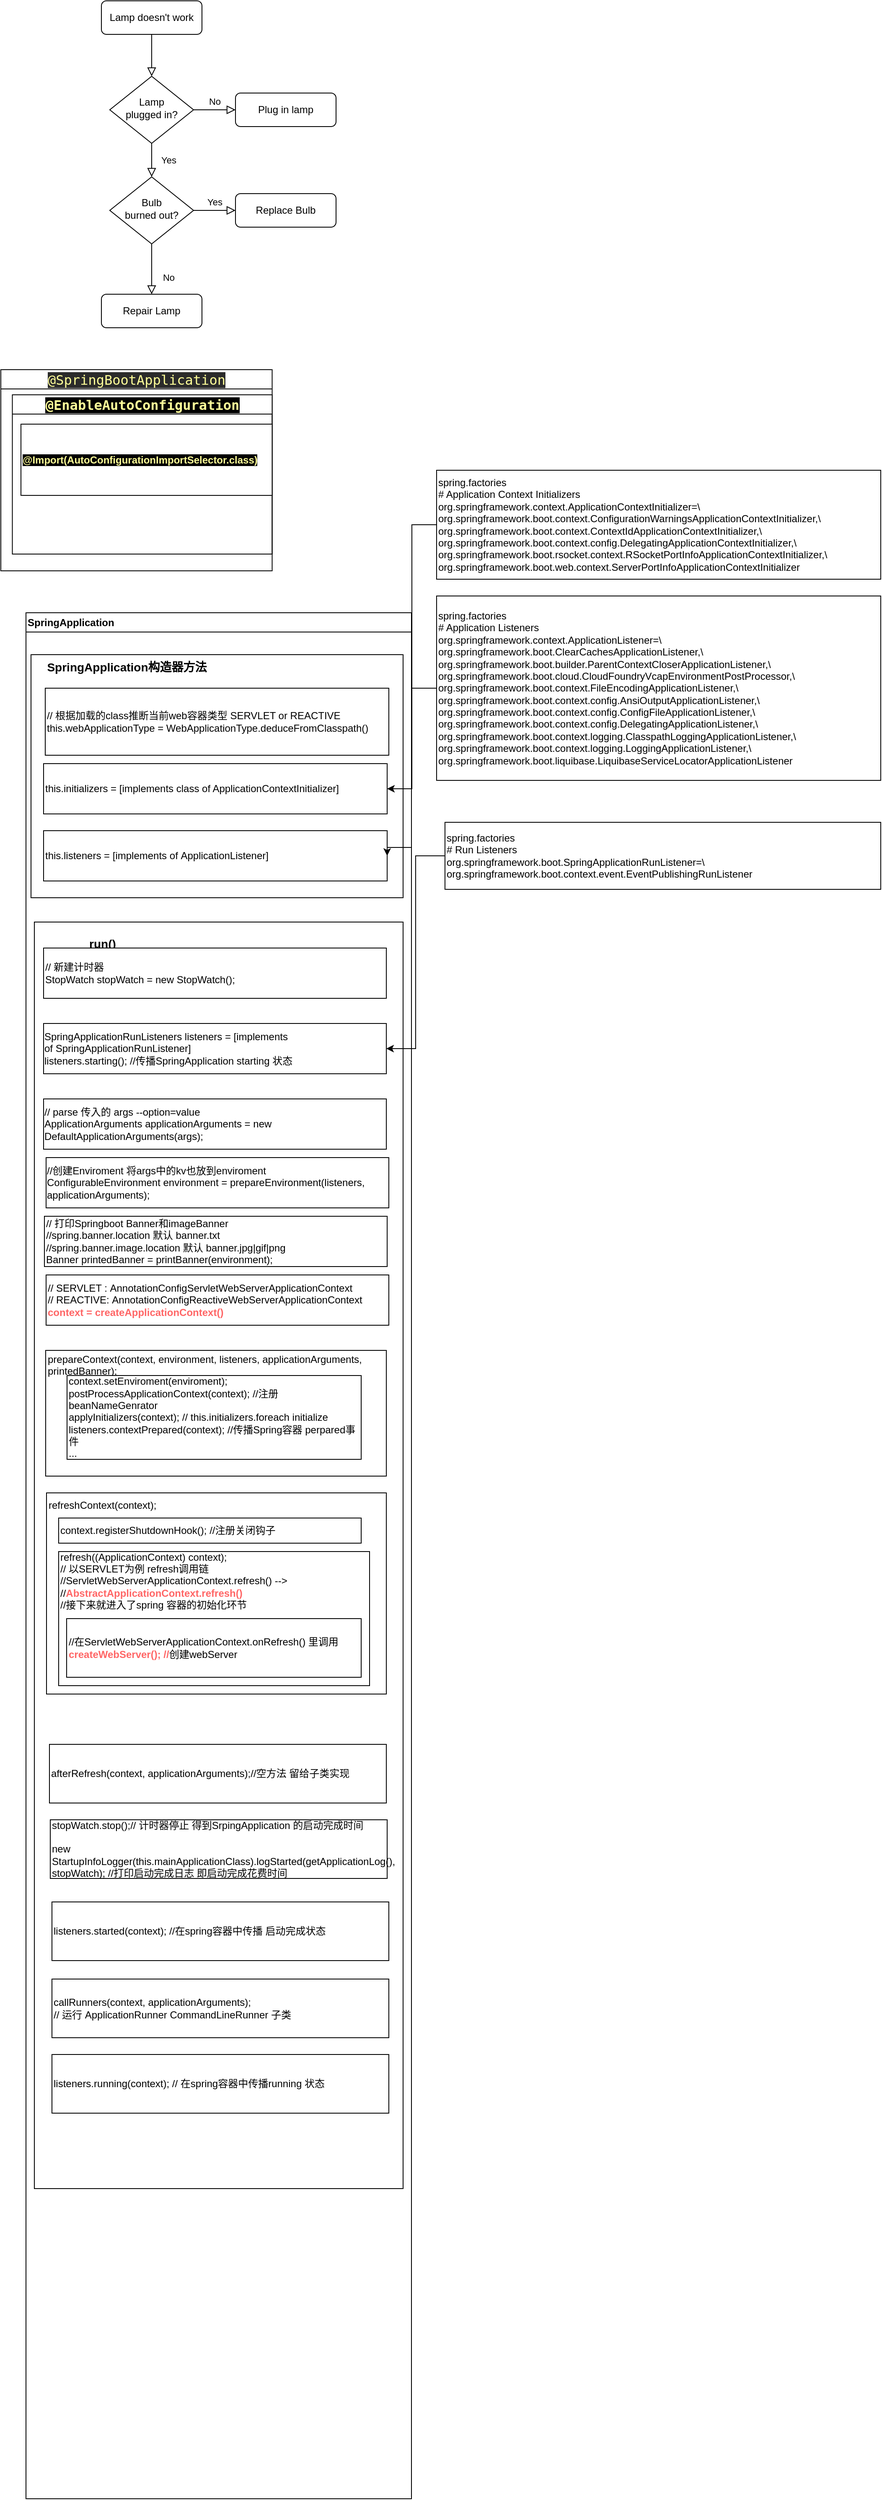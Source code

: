 <mxfile version="21.2.1" type="github">
  <diagram id="C5RBs43oDa-KdzZeNtuy" name="Page-1">
    <mxGraphModel dx="1434" dy="771" grid="1" gridSize="10" guides="1" tooltips="1" connect="1" arrows="1" fold="1" page="1" pageScale="1" pageWidth="827" pageHeight="1169" math="0" shadow="0">
      <root>
        <mxCell id="WIyWlLk6GJQsqaUBKTNV-0" />
        <mxCell id="WIyWlLk6GJQsqaUBKTNV-1" parent="WIyWlLk6GJQsqaUBKTNV-0" />
        <mxCell id="WIyWlLk6GJQsqaUBKTNV-2" value="" style="rounded=0;html=1;jettySize=auto;orthogonalLoop=1;fontSize=11;endArrow=block;endFill=0;endSize=8;strokeWidth=1;shadow=0;labelBackgroundColor=none;edgeStyle=orthogonalEdgeStyle;" parent="WIyWlLk6GJQsqaUBKTNV-1" source="WIyWlLk6GJQsqaUBKTNV-3" target="WIyWlLk6GJQsqaUBKTNV-6" edge="1">
          <mxGeometry relative="1" as="geometry" />
        </mxCell>
        <mxCell id="WIyWlLk6GJQsqaUBKTNV-3" value="Lamp doesn&#39;t work" style="rounded=1;whiteSpace=wrap;html=1;fontSize=12;glass=0;strokeWidth=1;shadow=0;" parent="WIyWlLk6GJQsqaUBKTNV-1" vertex="1">
          <mxGeometry x="160" y="80" width="120" height="40" as="geometry" />
        </mxCell>
        <mxCell id="WIyWlLk6GJQsqaUBKTNV-4" value="Yes" style="rounded=0;html=1;jettySize=auto;orthogonalLoop=1;fontSize=11;endArrow=block;endFill=0;endSize=8;strokeWidth=1;shadow=0;labelBackgroundColor=none;edgeStyle=orthogonalEdgeStyle;" parent="WIyWlLk6GJQsqaUBKTNV-1" source="WIyWlLk6GJQsqaUBKTNV-6" target="WIyWlLk6GJQsqaUBKTNV-10" edge="1">
          <mxGeometry y="20" relative="1" as="geometry">
            <mxPoint as="offset" />
          </mxGeometry>
        </mxCell>
        <mxCell id="WIyWlLk6GJQsqaUBKTNV-5" value="No" style="edgeStyle=orthogonalEdgeStyle;rounded=0;html=1;jettySize=auto;orthogonalLoop=1;fontSize=11;endArrow=block;endFill=0;endSize=8;strokeWidth=1;shadow=0;labelBackgroundColor=none;" parent="WIyWlLk6GJQsqaUBKTNV-1" source="WIyWlLk6GJQsqaUBKTNV-6" target="WIyWlLk6GJQsqaUBKTNV-7" edge="1">
          <mxGeometry y="10" relative="1" as="geometry">
            <mxPoint as="offset" />
          </mxGeometry>
        </mxCell>
        <mxCell id="WIyWlLk6GJQsqaUBKTNV-6" value="Lamp&lt;br&gt;plugged in?" style="rhombus;whiteSpace=wrap;html=1;shadow=0;fontFamily=Helvetica;fontSize=12;align=center;strokeWidth=1;spacing=6;spacingTop=-4;" parent="WIyWlLk6GJQsqaUBKTNV-1" vertex="1">
          <mxGeometry x="170" y="170" width="100" height="80" as="geometry" />
        </mxCell>
        <mxCell id="WIyWlLk6GJQsqaUBKTNV-7" value="Plug in lamp" style="rounded=1;whiteSpace=wrap;html=1;fontSize=12;glass=0;strokeWidth=1;shadow=0;" parent="WIyWlLk6GJQsqaUBKTNV-1" vertex="1">
          <mxGeometry x="320" y="190" width="120" height="40" as="geometry" />
        </mxCell>
        <mxCell id="WIyWlLk6GJQsqaUBKTNV-8" value="No" style="rounded=0;html=1;jettySize=auto;orthogonalLoop=1;fontSize=11;endArrow=block;endFill=0;endSize=8;strokeWidth=1;shadow=0;labelBackgroundColor=none;edgeStyle=orthogonalEdgeStyle;" parent="WIyWlLk6GJQsqaUBKTNV-1" source="WIyWlLk6GJQsqaUBKTNV-10" target="WIyWlLk6GJQsqaUBKTNV-11" edge="1">
          <mxGeometry x="0.333" y="20" relative="1" as="geometry">
            <mxPoint as="offset" />
          </mxGeometry>
        </mxCell>
        <mxCell id="WIyWlLk6GJQsqaUBKTNV-9" value="Yes" style="edgeStyle=orthogonalEdgeStyle;rounded=0;html=1;jettySize=auto;orthogonalLoop=1;fontSize=11;endArrow=block;endFill=0;endSize=8;strokeWidth=1;shadow=0;labelBackgroundColor=none;" parent="WIyWlLk6GJQsqaUBKTNV-1" source="WIyWlLk6GJQsqaUBKTNV-10" target="WIyWlLk6GJQsqaUBKTNV-12" edge="1">
          <mxGeometry y="10" relative="1" as="geometry">
            <mxPoint as="offset" />
          </mxGeometry>
        </mxCell>
        <mxCell id="WIyWlLk6GJQsqaUBKTNV-10" value="Bulb&lt;br&gt;burned out?" style="rhombus;whiteSpace=wrap;html=1;shadow=0;fontFamily=Helvetica;fontSize=12;align=center;strokeWidth=1;spacing=6;spacingTop=-4;" parent="WIyWlLk6GJQsqaUBKTNV-1" vertex="1">
          <mxGeometry x="170" y="290" width="100" height="80" as="geometry" />
        </mxCell>
        <mxCell id="WIyWlLk6GJQsqaUBKTNV-11" value="Repair Lamp" style="rounded=1;whiteSpace=wrap;html=1;fontSize=12;glass=0;strokeWidth=1;shadow=0;" parent="WIyWlLk6GJQsqaUBKTNV-1" vertex="1">
          <mxGeometry x="160" y="430" width="120" height="40" as="geometry" />
        </mxCell>
        <mxCell id="WIyWlLk6GJQsqaUBKTNV-12" value="Replace Bulb" style="rounded=1;whiteSpace=wrap;html=1;fontSize=12;glass=0;strokeWidth=1;shadow=0;" parent="WIyWlLk6GJQsqaUBKTNV-1" vertex="1">
          <mxGeometry x="320" y="310" width="120" height="40" as="geometry" />
        </mxCell>
        <mxCell id="ttMFiYH-_PNSuwCw0Hvd-2" value="&lt;pre style=&quot;border-color: var(--border-color); font-weight: 400; text-align: left; background-color: rgb(43, 43, 43); font-family: &amp;quot;M+ 1mn&amp;quot;, monospace; font-size: 12pt;&quot;&gt;&lt;font style=&quot;border-color: var(--border-color);&quot; color=&quot;#ffff99&quot;&gt;@SpringBootApplication&lt;/font&gt;&lt;/pre&gt;" style="swimlane;whiteSpace=wrap;html=1;" parent="WIyWlLk6GJQsqaUBKTNV-1" vertex="1">
          <mxGeometry x="40" y="520" width="323.75" height="240" as="geometry" />
        </mxCell>
        <mxCell id="ttMFiYH-_PNSuwCw0Hvd-4" value="&lt;pre style=&quot;font-family: &amp;quot;M+ 1mn&amp;quot;, monospace; font-size: 12pt;&quot;&gt;&lt;span style=&quot;background-color: rgb(0, 0, 0);&quot;&gt;&lt;font color=&quot;#ffff99&quot;&gt;@EnableAutoConfiguration&lt;/font&gt;&lt;/span&gt;&lt;/pre&gt;" style="swimlane;whiteSpace=wrap;html=1;" parent="ttMFiYH-_PNSuwCw0Hvd-2" vertex="1">
          <mxGeometry x="13.75" y="30" width="310" height="190" as="geometry" />
        </mxCell>
        <mxCell id="ttMFiYH-_PNSuwCw0Hvd-6" value="&lt;b&gt;&lt;font style=&quot;background-color: rgb(0, 0, 0);&quot; color=&quot;#ffff99&quot;&gt;@Import(AutoConfigurationImportSelector.class)&lt;/font&gt;&lt;/b&gt;" style="whiteSpace=wrap;html=1;align=left;" parent="ttMFiYH-_PNSuwCw0Hvd-4" vertex="1">
          <mxGeometry x="10.25" y="35" width="299.75" height="85" as="geometry" />
        </mxCell>
        <mxCell id="s4y_qQUdnjhd9skRipB7-0" value="SpringApplication" style="swimlane;whiteSpace=wrap;html=1;align=left;" parent="WIyWlLk6GJQsqaUBKTNV-1" vertex="1">
          <mxGeometry x="70" y="810" width="460" height="2250" as="geometry" />
        </mxCell>
        <mxCell id="s4y_qQUdnjhd9skRipB7-11" value="" style="rounded=0;whiteSpace=wrap;html=1;" parent="s4y_qQUdnjhd9skRipB7-0" vertex="1">
          <mxGeometry x="6" y="50" width="444" height="290" as="geometry" />
        </mxCell>
        <mxCell id="s4y_qQUdnjhd9skRipB7-1" value="// 根据加载的class推断当前web容器类型 SERVLET or REACTIVE&lt;br&gt;this.webApplicationType =&amp;nbsp;WebApplicationType.deduceFromClasspath()" style="whiteSpace=wrap;html=1;align=left;" parent="s4y_qQUdnjhd9skRipB7-0" vertex="1">
          <mxGeometry x="23" y="90" width="410" height="80" as="geometry" />
        </mxCell>
        <mxCell id="s4y_qQUdnjhd9skRipB7-6" value="this.listeners = [implements of&amp;nbsp;ApplicationListener]" style="whiteSpace=wrap;html=1;align=left;" parent="s4y_qQUdnjhd9skRipB7-0" vertex="1">
          <mxGeometry x="21" y="260" width="410" height="60" as="geometry" />
        </mxCell>
        <mxCell id="s4y_qQUdnjhd9skRipB7-2" value="this.initializers = [implements class of ApplicationContextInitializer]" style="whiteSpace=wrap;html=1;align=left;" parent="s4y_qQUdnjhd9skRipB7-0" vertex="1">
          <mxGeometry x="21" y="180" width="410" height="60" as="geometry" />
        </mxCell>
        <mxCell id="s4y_qQUdnjhd9skRipB7-12" value="&lt;span style=&quot;font-size: 14px;&quot;&gt;&lt;b&gt;SpringApplication构造器方法&lt;/b&gt;&lt;/span&gt;" style="text;html=1;strokeColor=none;fillColor=none;align=center;verticalAlign=middle;whiteSpace=wrap;rounded=0;" parent="s4y_qQUdnjhd9skRipB7-0" vertex="1">
          <mxGeometry x="21" y="50" width="199" height="30" as="geometry" />
        </mxCell>
        <mxCell id="s4y_qQUdnjhd9skRipB7-13" value="" style="rounded=0;whiteSpace=wrap;html=1;" parent="s4y_qQUdnjhd9skRipB7-0" vertex="1">
          <mxGeometry x="10" y="369" width="440" height="1511" as="geometry" />
        </mxCell>
        <mxCell id="s4y_qQUdnjhd9skRipB7-14" value="run()" style="text;html=1;strokeColor=none;fillColor=none;align=center;verticalAlign=middle;whiteSpace=wrap;rounded=0;fontStyle=1;fontSize=14;" parent="s4y_qQUdnjhd9skRipB7-0" vertex="1">
          <mxGeometry x="22" y="380" width="139" height="30" as="geometry" />
        </mxCell>
        <mxCell id="s4y_qQUdnjhd9skRipB7-15" value="// 新建计时器&lt;br&gt;StopWatch stopWatch = new StopWatch();" style="rounded=0;whiteSpace=wrap;html=1;align=left;" parent="s4y_qQUdnjhd9skRipB7-0" vertex="1">
          <mxGeometry x="21" y="400" width="409" height="60" as="geometry" />
        </mxCell>
        <mxCell id="s4y_qQUdnjhd9skRipB7-16" value="&lt;div style=&quot;text-align: left;&quot;&gt;&lt;span style=&quot;background-color: initial;&quot;&gt;SpringApplicationRunListeners listeners = [implements of&amp;nbsp;SpringApplicationRunListener]&lt;/span&gt;&lt;/div&gt;&lt;div style=&quot;text-align: left;&quot;&gt;&lt;span style=&quot;background-color: initial;&quot;&gt;listeners.starting(); //传播SpringApplication starting 状态&amp;nbsp;&lt;/span&gt;&lt;/div&gt;" style="rounded=0;whiteSpace=wrap;html=1;" parent="s4y_qQUdnjhd9skRipB7-0" vertex="1">
          <mxGeometry x="21" y="490" width="409" height="60" as="geometry" />
        </mxCell>
        <mxCell id="s4y_qQUdnjhd9skRipB7-22" value="&lt;div style=&quot;text-align: left;&quot;&gt;// parse 传入的 args --option=value&lt;/div&gt;&lt;div style=&quot;text-align: left;&quot;&gt;ApplicationArguments applicationArguments = new DefaultApplicationArguments(args);&amp;nbsp;&lt;br&gt;&lt;/div&gt;" style="rounded=0;whiteSpace=wrap;html=1;" parent="s4y_qQUdnjhd9skRipB7-0" vertex="1">
          <mxGeometry x="21" y="580" width="409" height="60" as="geometry" />
        </mxCell>
        <mxCell id="s4y_qQUdnjhd9skRipB7-23" value="&lt;div style=&quot;text-align: left;&quot;&gt;//创建Enviroment 将args中的kv也放到enviroment&lt;/div&gt;&lt;div style=&quot;text-align: left;&quot;&gt;ConfigurableEnvironment environment = prepareEnvironment(listeners, applicationArguments);&lt;br&gt;&lt;/div&gt;" style="rounded=0;whiteSpace=wrap;html=1;" parent="s4y_qQUdnjhd9skRipB7-0" vertex="1">
          <mxGeometry x="24" y="650" width="409" height="60" as="geometry" />
        </mxCell>
        <mxCell id="s4y_qQUdnjhd9skRipB7-24" value="&lt;div style=&quot;&quot;&gt;// 打印Springboot Banner和imageBanner&lt;/div&gt;&lt;div style=&quot;&quot;&gt;//spring.banner.location 默认 banner.txt&lt;/div&gt;&lt;div style=&quot;&quot;&gt;//spring.banner.image.location 默认 banner.jpg|gif|png&lt;/div&gt;&lt;div style=&quot;&quot;&gt;Banner printedBanner = printBanner(environment);&lt;br&gt;&lt;/div&gt;" style="rounded=0;whiteSpace=wrap;html=1;align=left;" parent="s4y_qQUdnjhd9skRipB7-0" vertex="1">
          <mxGeometry x="22" y="720" width="409" height="60" as="geometry" />
        </mxCell>
        <mxCell id="s4y_qQUdnjhd9skRipB7-25" value="&lt;div style=&quot;&quot;&gt;// SERVLET :&amp;nbsp;AnnotationConfigServletWebServerApplicationContext&lt;/div&gt;&lt;div style=&quot;&quot;&gt;// REACTIVE:&amp;nbsp;AnnotationConfigReactiveWebServerApplicationContext&lt;/div&gt;&lt;div style=&quot;&quot;&gt;&lt;font color=&quot;#ff6666&quot;&gt;&lt;b&gt;context = createApplicationContext()&lt;/b&gt;&lt;/font&gt;&lt;br&gt;&lt;/div&gt;" style="rounded=0;whiteSpace=wrap;html=1;align=left;" parent="s4y_qQUdnjhd9skRipB7-0" vertex="1">
          <mxGeometry x="24" y="790" width="409" height="60" as="geometry" />
        </mxCell>
        <mxCell id="s4y_qQUdnjhd9skRipB7-26" value="&lt;div style=&quot;&quot;&gt;&lt;br&gt;&lt;/div&gt;" style="rounded=0;whiteSpace=wrap;html=1;align=left;" parent="s4y_qQUdnjhd9skRipB7-0" vertex="1">
          <mxGeometry x="23.5" y="880" width="406.5" height="150" as="geometry" />
        </mxCell>
        <mxCell id="s4y_qQUdnjhd9skRipB7-27" value="&lt;div style=&quot;border-color: var(--border-color);&quot;&gt;prepareContext(context, environment, listeners, applicationArguments, printedBanner);&lt;br style=&quot;border-color: var(--border-color);&quot;&gt;&lt;/div&gt;&lt;div style=&quot;border-color: var(--border-color);&quot;&gt;&lt;br style=&quot;border-color: var(--border-color);&quot;&gt;&lt;/div&gt;" style="text;html=1;strokeColor=none;fillColor=none;align=left;verticalAlign=middle;whiteSpace=wrap;rounded=0;" parent="s4y_qQUdnjhd9skRipB7-0" vertex="1">
          <mxGeometry x="24" y="880" width="400" height="50" as="geometry" />
        </mxCell>
        <mxCell id="s4y_qQUdnjhd9skRipB7-28" value="context.setEnviroment(enviroment);&lt;br&gt;postProcessApplicationContext(context); //注册beanNameGenrator&lt;br&gt;&lt;span style=&quot;background-color: initial;&quot;&gt;  &lt;/span&gt;&lt;span style=&quot;background-color: initial;&quot;&gt;applyInitializers(context); // this.initializers.foreach initialize&lt;br&gt;&lt;/span&gt;listeners.contextPrepared(context); //传播Spring容器 perpared事件&lt;br&gt;...&lt;br&gt;" style="rounded=0;whiteSpace=wrap;html=1;align=left;" parent="s4y_qQUdnjhd9skRipB7-0" vertex="1">
          <mxGeometry x="49" y="910" width="351" height="100" as="geometry" />
        </mxCell>
        <mxCell id="s4y_qQUdnjhd9skRipB7-29" value="&lt;div style=&quot;&quot;&gt;&lt;br&gt;&lt;/div&gt;" style="rounded=0;whiteSpace=wrap;html=1;align=left;" parent="s4y_qQUdnjhd9skRipB7-0" vertex="1">
          <mxGeometry x="24.5" y="1050" width="405.5" height="240" as="geometry" />
        </mxCell>
        <mxCell id="s4y_qQUdnjhd9skRipB7-30" value="refreshContext(context);" style="text;html=1;strokeColor=none;fillColor=none;align=left;verticalAlign=middle;whiteSpace=wrap;rounded=0;" parent="s4y_qQUdnjhd9skRipB7-0" vertex="1">
          <mxGeometry x="24.5" y="1050" width="282" height="30" as="geometry" />
        </mxCell>
        <mxCell id="s4y_qQUdnjhd9skRipB7-31" value="context.registerShutdownHook(); //注册关闭钩子" style="rounded=0;whiteSpace=wrap;html=1;align=left;" parent="s4y_qQUdnjhd9skRipB7-0" vertex="1">
          <mxGeometry x="39" y="1080" width="361" height="30" as="geometry" />
        </mxCell>
        <mxCell id="s4y_qQUdnjhd9skRipB7-32" value="&lt;div style=&quot;&quot;&gt;afterRefresh(context, applicationArguments);//空方法 留给子类实现&lt;br&gt;&lt;/div&gt;" style="rounded=0;whiteSpace=wrap;html=1;align=left;" parent="s4y_qQUdnjhd9skRipB7-0" vertex="1">
          <mxGeometry x="28" y="1350" width="402" height="70" as="geometry" />
        </mxCell>
        <mxCell id="s4y_qQUdnjhd9skRipB7-33" value="&lt;div style=&quot;&quot;&gt;stopWatch.stop();// 计时器停止 得到SrpingApplication 的启动完成时间&lt;br&gt;&lt;/div&gt;&lt;div style=&quot;&quot;&gt;&lt;br&gt;&lt;/div&gt;&lt;div style=&quot;&quot;&gt;new StartupInfoLogger(this.mainApplicationClass).logStarted(getApplicationLog(), stopWatch); //打印启动完成日志 即启动完成花费时间&lt;/div&gt;" style="rounded=0;whiteSpace=wrap;html=1;align=left;" parent="s4y_qQUdnjhd9skRipB7-0" vertex="1">
          <mxGeometry x="29" y="1440" width="402" height="70" as="geometry" />
        </mxCell>
        <mxCell id="s4y_qQUdnjhd9skRipB7-56" value="&lt;div style=&quot;&quot;&gt;listeners.started(context); //在spring容器中传播 启动完成状态&lt;br&gt;&lt;/div&gt;" style="rounded=0;whiteSpace=wrap;html=1;align=left;" parent="s4y_qQUdnjhd9skRipB7-0" vertex="1">
          <mxGeometry x="31" y="1538" width="402" height="70" as="geometry" />
        </mxCell>
        <mxCell id="s4y_qQUdnjhd9skRipB7-57" value="&lt;div style=&quot;&quot;&gt;callRunners(context, applicationArguments);&lt;br&gt;&lt;/div&gt;&lt;div style=&quot;&quot;&gt;// 运行&amp;nbsp;ApplicationRunner&amp;nbsp;CommandLineRunner 子类&lt;/div&gt;" style="rounded=0;whiteSpace=wrap;html=1;align=left;" parent="s4y_qQUdnjhd9skRipB7-0" vertex="1">
          <mxGeometry x="31" y="1630" width="402" height="70" as="geometry" />
        </mxCell>
        <mxCell id="s4y_qQUdnjhd9skRipB7-58" value="&lt;div style=&quot;&quot;&gt;listeners.running(context); // 在spring容器中传播running 状态&lt;br&gt;&lt;/div&gt;" style="rounded=0;whiteSpace=wrap;html=1;align=left;" parent="s4y_qQUdnjhd9skRipB7-0" vertex="1">
          <mxGeometry x="31" y="1720" width="402" height="70" as="geometry" />
        </mxCell>
        <mxCell id="YePzhmGo8jFMmE2zx9Ct-0" value="" style="rounded=0;whiteSpace=wrap;html=1;align=left;" vertex="1" parent="s4y_qQUdnjhd9skRipB7-0">
          <mxGeometry x="39" y="1120" width="371" height="160" as="geometry" />
        </mxCell>
        <mxCell id="YePzhmGo8jFMmE2zx9Ct-1" value="//在ServletWebServerApplicationContext.onRefresh() 里调用&lt;br&gt;&lt;b&gt;&lt;font color=&quot;#ff6666&quot;&gt;createWebServer(); //&lt;/font&gt;&lt;/b&gt;创建webServer" style="rounded=0;whiteSpace=wrap;html=1;align=left;" vertex="1" parent="s4y_qQUdnjhd9skRipB7-0">
          <mxGeometry x="48.5" y="1200" width="351.5" height="70" as="geometry" />
        </mxCell>
        <mxCell id="YePzhmGo8jFMmE2zx9Ct-2" value="refresh((ApplicationContext) context);&lt;br style=&quot;border-color: var(--border-color);&quot;&gt;&lt;span style=&quot;&quot;&gt;// 以SERVLET为例 refresh调用链&lt;/span&gt;&lt;br style=&quot;border-color: var(--border-color);&quot;&gt;&lt;span style=&quot;&quot;&gt;//ServletWebServerApplicationContext.refresh() --&amp;gt;&lt;/span&gt;&lt;br style=&quot;border-color: var(--border-color);&quot;&gt;&lt;span style=&quot;&quot;&gt;//&lt;/span&gt;&lt;b style=&quot;border-color: var(--border-color);&quot;&gt;&lt;font style=&quot;border-color: var(--border-color);&quot; color=&quot;#ff6666&quot;&gt;AbstractApplicationContext.refresh()&lt;/font&gt;&lt;/b&gt;&lt;br style=&quot;border-color: var(--border-color);&quot;&gt;&lt;span style=&quot;&quot;&gt;//接下来就进入了spring 容器的初始化环节&lt;/span&gt;" style="text;html=1;strokeColor=none;fillColor=none;align=left;verticalAlign=middle;whiteSpace=wrap;rounded=0;" vertex="1" parent="s4y_qQUdnjhd9skRipB7-0">
          <mxGeometry x="39" y="1140" width="318" height="30" as="geometry" />
        </mxCell>
        <mxCell id="s4y_qQUdnjhd9skRipB7-5" style="edgeStyle=orthogonalEdgeStyle;rounded=0;orthogonalLoop=1;jettySize=auto;html=1;exitX=0;exitY=0.5;exitDx=0;exitDy=0;entryX=1;entryY=0.5;entryDx=0;entryDy=0;" parent="WIyWlLk6GJQsqaUBKTNV-1" source="s4y_qQUdnjhd9skRipB7-4" target="s4y_qQUdnjhd9skRipB7-2" edge="1">
          <mxGeometry relative="1" as="geometry" />
        </mxCell>
        <mxCell id="s4y_qQUdnjhd9skRipB7-4" value="&lt;div style=&quot;border-color: var(--border-color);&quot;&gt;spring.factories&lt;/div&gt;&lt;div style=&quot;border-color: var(--border-color);&quot;&gt;# Application Context Initializers&lt;/div&gt;&lt;div style=&quot;border-color: var(--border-color);&quot;&gt;org.springframework.context.ApplicationContextInitializer=\&lt;/div&gt;&lt;div style=&quot;border-color: var(--border-color);&quot;&gt;org.springframework.boot.context.ConfigurationWarningsApplicationContextInitializer,\&lt;/div&gt;&lt;div style=&quot;border-color: var(--border-color);&quot;&gt;org.springframework.boot.context.ContextIdApplicationContextInitializer,\&lt;/div&gt;&lt;div style=&quot;border-color: var(--border-color);&quot;&gt;org.springframework.boot.context.config.DelegatingApplicationContextInitializer,\&lt;/div&gt;&lt;div style=&quot;border-color: var(--border-color);&quot;&gt;org.springframework.boot.rsocket.context.RSocketPortInfoApplicationContextInitializer,\&lt;/div&gt;&lt;div style=&quot;border-color: var(--border-color);&quot;&gt;org.springframework.boot.web.context.ServerPortInfoApplicationContextInitializer&lt;/div&gt;" style="rounded=0;whiteSpace=wrap;html=1;align=left;" parent="WIyWlLk6GJQsqaUBKTNV-1" vertex="1">
          <mxGeometry x="560" y="640" width="530" height="130" as="geometry" />
        </mxCell>
        <mxCell id="s4y_qQUdnjhd9skRipB7-10" style="edgeStyle=orthogonalEdgeStyle;rounded=0;orthogonalLoop=1;jettySize=auto;html=1;exitX=0;exitY=0.5;exitDx=0;exitDy=0;entryX=1;entryY=0.5;entryDx=0;entryDy=0;" parent="WIyWlLk6GJQsqaUBKTNV-1" source="s4y_qQUdnjhd9skRipB7-7" target="s4y_qQUdnjhd9skRipB7-6" edge="1">
          <mxGeometry relative="1" as="geometry">
            <Array as="points">
              <mxPoint x="530" y="900" />
              <mxPoint x="530" y="1090" />
            </Array>
          </mxGeometry>
        </mxCell>
        <mxCell id="s4y_qQUdnjhd9skRipB7-7" value="&lt;div style=&quot;border-color: var(--border-color);&quot;&gt;spring.factories&lt;/div&gt;&lt;div style=&quot;border-color: var(--border-color);&quot;&gt;&lt;div style=&quot;border-color: var(--border-color);&quot;&gt;# Application Listeners&lt;/div&gt;&lt;div style=&quot;border-color: var(--border-color);&quot;&gt;org.springframework.context.ApplicationListener=\&lt;/div&gt;&lt;div style=&quot;border-color: var(--border-color);&quot;&gt;org.springframework.boot.ClearCachesApplicationListener,\&lt;/div&gt;&lt;div style=&quot;border-color: var(--border-color);&quot;&gt;org.springframework.boot.builder.ParentContextCloserApplicationListener,\&lt;/div&gt;&lt;div style=&quot;border-color: var(--border-color);&quot;&gt;org.springframework.boot.cloud.CloudFoundryVcapEnvironmentPostProcessor,\&lt;/div&gt;&lt;div style=&quot;border-color: var(--border-color);&quot;&gt;org.springframework.boot.context.FileEncodingApplicationListener,\&lt;/div&gt;&lt;div style=&quot;border-color: var(--border-color);&quot;&gt;org.springframework.boot.context.config.AnsiOutputApplicationListener,\&lt;/div&gt;&lt;div style=&quot;border-color: var(--border-color);&quot;&gt;org.springframework.boot.context.config.ConfigFileApplicationListener,\&lt;/div&gt;&lt;div style=&quot;border-color: var(--border-color);&quot;&gt;org.springframework.boot.context.config.DelegatingApplicationListener,\&lt;/div&gt;&lt;div style=&quot;border-color: var(--border-color);&quot;&gt;org.springframework.boot.context.logging.ClasspathLoggingApplicationListener,\&lt;/div&gt;&lt;div style=&quot;border-color: var(--border-color);&quot;&gt;org.springframework.boot.context.logging.LoggingApplicationListener,\&lt;/div&gt;&lt;div style=&quot;border-color: var(--border-color);&quot;&gt;org.springframework.boot.liquibase.LiquibaseServiceLocatorApplicationListener&lt;/div&gt;&lt;/div&gt;" style="rounded=0;whiteSpace=wrap;html=1;align=left;" parent="WIyWlLk6GJQsqaUBKTNV-1" vertex="1">
          <mxGeometry x="560" y="790" width="530" height="220" as="geometry" />
        </mxCell>
        <mxCell id="s4y_qQUdnjhd9skRipB7-18" style="edgeStyle=orthogonalEdgeStyle;rounded=0;orthogonalLoop=1;jettySize=auto;html=1;exitX=0;exitY=0.5;exitDx=0;exitDy=0;entryX=1;entryY=0.5;entryDx=0;entryDy=0;" parent="WIyWlLk6GJQsqaUBKTNV-1" source="s4y_qQUdnjhd9skRipB7-17" target="s4y_qQUdnjhd9skRipB7-16" edge="1">
          <mxGeometry relative="1" as="geometry" />
        </mxCell>
        <mxCell id="s4y_qQUdnjhd9skRipB7-17" value="&lt;div style=&quot;border-color: var(--border-color);&quot;&gt;spring.factories&lt;/div&gt;&lt;div style=&quot;border-color: var(--border-color);&quot;&gt;&lt;div style=&quot;border-color: var(--border-color);&quot;&gt;# Run Listeners&lt;/div&gt;&lt;div style=&quot;border-color: var(--border-color);&quot;&gt;org.springframework.boot.SpringApplicationRunListener=\&lt;/div&gt;&lt;div style=&quot;border-color: var(--border-color);&quot;&gt;org.springframework.boot.context.event.EventPublishingRunListener&lt;/div&gt;&lt;/div&gt;" style="rounded=0;whiteSpace=wrap;html=1;align=left;" parent="WIyWlLk6GJQsqaUBKTNV-1" vertex="1">
          <mxGeometry x="570" y="1060" width="520" height="80" as="geometry" />
        </mxCell>
      </root>
    </mxGraphModel>
  </diagram>
</mxfile>
